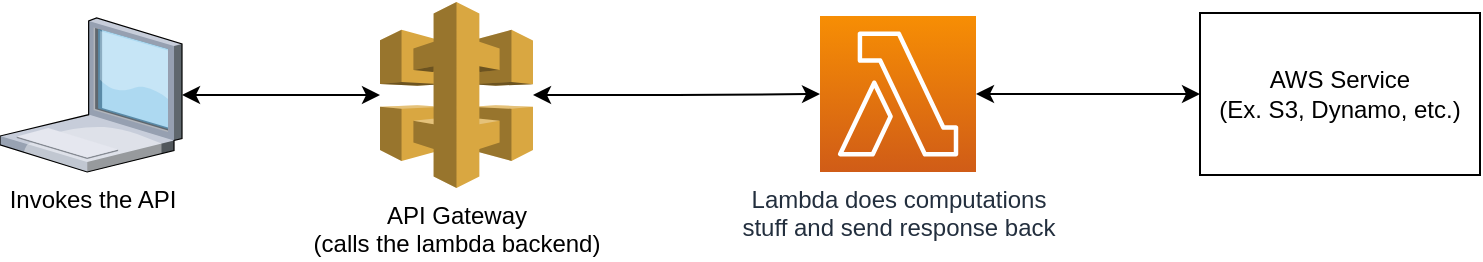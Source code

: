 <mxfile version="13.3.1" type="device" pages="2"><diagram id="Ummyx-D0gUlWg7LnFEO0" name="api-gw-demo"><mxGraphModel dx="852" dy="494" grid="0" gridSize="10" guides="1" tooltips="1" connect="1" arrows="1" fold="1" page="1" pageScale="1" pageWidth="1169" pageHeight="827" math="0" shadow="0"><root><mxCell id="0"/><mxCell id="1" parent="0"/><mxCell id="tPn69k_4RmH3e4qyU4v1-4" style="edgeStyle=orthogonalEdgeStyle;rounded=0;orthogonalLoop=1;jettySize=auto;html=1;startArrow=classic;startFill=1;" parent="1" source="tPn69k_4RmH3e4qyU4v1-1" target="tPn69k_4RmH3e4qyU4v1-2" edge="1"><mxGeometry relative="1" as="geometry"/></mxCell><mxCell id="tPn69k_4RmH3e4qyU4v1-1" value="Invokes the API" style="verticalLabelPosition=bottom;sketch=0;aspect=fixed;html=1;verticalAlign=top;strokeColor=none;align=center;outlineConnect=0;shape=mxgraph.citrix.laptop_1;" parent="1" vertex="1"><mxGeometry x="186" y="81" width="91" height="77" as="geometry"/></mxCell><mxCell id="tPn69k_4RmH3e4qyU4v1-5" style="edgeStyle=orthogonalEdgeStyle;rounded=0;orthogonalLoop=1;jettySize=auto;html=1;startArrow=classic;startFill=1;" parent="1" source="tPn69k_4RmH3e4qyU4v1-2" target="tPn69k_4RmH3e4qyU4v1-3" edge="1"><mxGeometry relative="1" as="geometry"/></mxCell><mxCell id="tPn69k_4RmH3e4qyU4v1-2" value="API Gateway&lt;br&gt;(calls the lambda backend)" style="outlineConnect=0;dashed=0;verticalLabelPosition=bottom;verticalAlign=top;align=center;html=1;shape=mxgraph.aws3.api_gateway;fillColor=#D9A741;gradientColor=none;" parent="1" vertex="1"><mxGeometry x="376" y="73" width="76.5" height="93" as="geometry"/></mxCell><mxCell id="tPn69k_4RmH3e4qyU4v1-7" style="edgeStyle=orthogonalEdgeStyle;rounded=0;orthogonalLoop=1;jettySize=auto;html=1;startArrow=classic;startFill=1;" parent="1" source="tPn69k_4RmH3e4qyU4v1-3" target="tPn69k_4RmH3e4qyU4v1-6" edge="1"><mxGeometry relative="1" as="geometry"/></mxCell><mxCell id="tPn69k_4RmH3e4qyU4v1-3" value="Lambda does computations&lt;br&gt;stuff and send response back" style="sketch=0;points=[[0,0,0],[0.25,0,0],[0.5,0,0],[0.75,0,0],[1,0,0],[0,1,0],[0.25,1,0],[0.5,1,0],[0.75,1,0],[1,1,0],[0,0.25,0],[0,0.5,0],[0,0.75,0],[1,0.25,0],[1,0.5,0],[1,0.75,0]];outlineConnect=0;fontColor=#232F3E;gradientColor=#F78E04;gradientDirection=north;fillColor=#D05C17;strokeColor=#ffffff;dashed=0;verticalLabelPosition=bottom;verticalAlign=top;align=center;html=1;fontSize=12;fontStyle=0;aspect=fixed;shape=mxgraph.aws4.resourceIcon;resIcon=mxgraph.aws4.lambda;" parent="1" vertex="1"><mxGeometry x="596" y="80" width="78" height="78" as="geometry"/></mxCell><mxCell id="tPn69k_4RmH3e4qyU4v1-6" value="AWS Service&lt;br&gt;(Ex. S3, Dynamo, etc.)" style="rounded=0;whiteSpace=wrap;html=1;" parent="1" vertex="1"><mxGeometry x="786" y="78.5" width="140" height="81" as="geometry"/></mxCell></root></mxGraphModel></diagram><diagram id="-S9lb1tWg0e7BmqEnZZC" name="versions-alias"><mxGraphModel dx="1108" dy="510" grid="0" gridSize="10" guides="1" tooltips="1" connect="1" arrows="1" fold="1" page="1" pageScale="1" pageWidth="1169" pageHeight="1654" math="0" shadow="0"><root><mxCell id="V8o0oB3WeMrXG3Y1pzSP-0"/><mxCell id="V8o0oB3WeMrXG3Y1pzSP-1" parent="V8o0oB3WeMrXG3Y1pzSP-0"/><mxCell id="V8o0oB3WeMrXG3Y1pzSP-2" value="BlueGreen Deployment" style="rounded=0;whiteSpace=wrap;html=1;" vertex="1" parent="V8o0oB3WeMrXG3Y1pzSP-1"><mxGeometry x="40" y="480" width="560" height="30" as="geometry"/></mxCell><mxCell id="V8o0oB3WeMrXG3Y1pzSP-3" value="Version 1.0" style="outlineConnect=0;fontColor=#232F3E;gradientColor=none;fillColor=#D05C17;strokeColor=none;dashed=0;verticalLabelPosition=middle;verticalAlign=middle;align=left;html=1;fontSize=12;fontStyle=0;aspect=fixed;pointerEvents=1;shape=mxgraph.aws4.lambda_function;labelPosition=right;" vertex="1" parent="V8o0oB3WeMrXG3Y1pzSP-1"><mxGeometry x="400" y="110" width="78" height="78" as="geometry"/></mxCell><mxCell id="V8o0oB3WeMrXG3Y1pzSP-4" value="Version 2.0" style="outlineConnect=0;fontColor=#232F3E;gradientColor=none;fillColor=#D05C17;strokeColor=none;dashed=0;verticalLabelPosition=middle;verticalAlign=middle;align=left;html=1;fontSize=12;fontStyle=0;aspect=fixed;pointerEvents=1;shape=mxgraph.aws4.lambda_function;labelPosition=right;" vertex="1" parent="V8o0oB3WeMrXG3Y1pzSP-1"><mxGeometry x="400" y="200" width="78" height="78" as="geometry"/></mxCell><mxCell id="V8o0oB3WeMrXG3Y1pzSP-5" value="$LATEST" style="text;html=1;strokeColor=none;fillColor=none;align=center;verticalAlign=middle;whiteSpace=wrap;rounded=0;fontStyle=1;fontSize=15;fontColor=#006633;" vertex="1" parent="V8o0oB3WeMrXG3Y1pzSP-1"><mxGeometry x="580" y="410" width="40" height="20" as="geometry"/></mxCell><mxCell id="V8o0oB3WeMrXG3Y1pzSP-6" value="Version 3.0" style="outlineConnect=0;fontColor=#232F3E;gradientColor=none;fillColor=#D05C17;strokeColor=none;dashed=0;verticalLabelPosition=middle;verticalAlign=middle;align=left;html=1;fontSize=12;fontStyle=0;aspect=fixed;pointerEvents=1;shape=mxgraph.aws4.lambda_function;labelPosition=right;" vertex="1" parent="V8o0oB3WeMrXG3Y1pzSP-1"><mxGeometry x="400" y="290" width="78" height="78" as="geometry"/></mxCell><mxCell id="V8o0oB3WeMrXG3Y1pzSP-7" value="Version 4.0" style="outlineConnect=0;fontColor=#232F3E;gradientColor=none;fillColor=#D05C17;strokeColor=none;dashed=0;verticalLabelPosition=middle;verticalAlign=middle;align=left;html=1;fontSize=12;fontStyle=0;aspect=fixed;pointerEvents=1;shape=mxgraph.aws4.lambda_function;labelPosition=right;" vertex="1" parent="V8o0oB3WeMrXG3Y1pzSP-1"><mxGeometry x="400" y="380" width="78" height="78" as="geometry"/></mxCell><mxCell id="V8o0oB3WeMrXG3Y1pzSP-8" value="" style="endArrow=classic;html=1;fontSize=15;fontColor=#006633;strokeColor=#006633;" edge="1" parent="V8o0oB3WeMrXG3Y1pzSP-1"><mxGeometry width="50" height="50" relative="1" as="geometry"><mxPoint x="600" y="140" as="sourcePoint"/><mxPoint x="599.5" y="400" as="targetPoint"/></mxGeometry></mxCell><mxCell id="V8o0oB3WeMrXG3Y1pzSP-11" value="50%" style="edgeStyle=orthogonalEdgeStyle;rounded=0;orthogonalLoop=1;jettySize=auto;html=1;fontSize=15;fontColor=#006633;" edge="1" parent="V8o0oB3WeMrXG3Y1pzSP-1" source="V8o0oB3WeMrXG3Y1pzSP-9" target="V8o0oB3WeMrXG3Y1pzSP-3"><mxGeometry x="0.417" relative="1" as="geometry"><Array as="points"><mxPoint x="260" y="160"/></Array><mxPoint as="offset"/></mxGeometry></mxCell><mxCell id="V8o0oB3WeMrXG3Y1pzSP-12" value="50%" style="edgeStyle=orthogonalEdgeStyle;rounded=0;orthogonalLoop=1;jettySize=auto;html=1;fontSize=15;fontColor=#006633;" edge="1" parent="V8o0oB3WeMrXG3Y1pzSP-1" source="V8o0oB3WeMrXG3Y1pzSP-9" target="V8o0oB3WeMrXG3Y1pzSP-7"><mxGeometry x="0.46" relative="1" as="geometry"><Array as="points"><mxPoint x="260" y="419"/></Array><mxPoint as="offset"/></mxGeometry></mxCell><mxCell id="V8o0oB3WeMrXG3Y1pzSP-9" value="&lt;b style=&quot;color: rgb(0 , 0 , 0)&quot;&gt;ALIAS*&lt;/b&gt;&lt;br&gt;&lt;font color=&quot;#0000cc&quot;&gt;OldestToNewest&lt;/font&gt;" style="rounded=0;whiteSpace=wrap;html=1;fontSize=15;fontColor=#006633;" vertex="1" parent="V8o0oB3WeMrXG3Y1pzSP-1"><mxGeometry x="200" y="260" width="120" height="40" as="geometry"/></mxCell><mxCell id="V8o0oB3WeMrXG3Y1pzSP-10" value="&lt;font color=&quot;#000000&quot; style=&quot;font-family: &amp;#34;helvetica&amp;#34; ; font-size: 11px ; font-style: normal ; font-weight: 400 ; letter-spacing: normal ; text-align: center ; text-indent: 0px ; text-transform: none ; word-spacing: 0px ; background-color: rgb(248 , 249 , 250)&quot;&gt;* Alias is a pointer to a one or more specific function versions.&lt;/font&gt;" style="text;whiteSpace=wrap;html=1;fontSize=15;fontColor=#006633;" vertex="1" parent="V8o0oB3WeMrXG3Y1pzSP-1"><mxGeometry x="40" y="540" width="350" height="30" as="geometry"/></mxCell><mxCell id="V8o0oB3WeMrXG3Y1pzSP-14" style="edgeStyle=orthogonalEdgeStyle;rounded=0;orthogonalLoop=1;jettySize=auto;html=1;fontSize=15;fontColor=#006633;" edge="1" parent="V8o0oB3WeMrXG3Y1pzSP-1" source="V8o0oB3WeMrXG3Y1pzSP-13" target="V8o0oB3WeMrXG3Y1pzSP-9"><mxGeometry relative="1" as="geometry"/></mxCell><mxCell id="V8o0oB3WeMrXG3Y1pzSP-13" value="API Gateway" style="outlineConnect=0;fontColor=#232F3E;gradientColor=#945DF2;gradientDirection=north;fillColor=#5A30B5;strokeColor=#ffffff;dashed=0;verticalLabelPosition=bottom;verticalAlign=top;align=center;html=1;fontSize=12;fontStyle=0;aspect=fixed;shape=mxgraph.aws4.resourceIcon;resIcon=mxgraph.aws4.api_gateway;" vertex="1" parent="V8o0oB3WeMrXG3Y1pzSP-1"><mxGeometry x="42" y="241" width="78" height="78" as="geometry"/></mxCell><mxCell id="V8o0oB3WeMrXG3Y1pzSP-15" value="Canary Deployment" style="rounded=0;whiteSpace=wrap;html=1;" vertex="1" parent="V8o0oB3WeMrXG3Y1pzSP-1"><mxGeometry x="40" y="513" width="560" height="27" as="geometry"/></mxCell></root></mxGraphModel></diagram></mxfile>